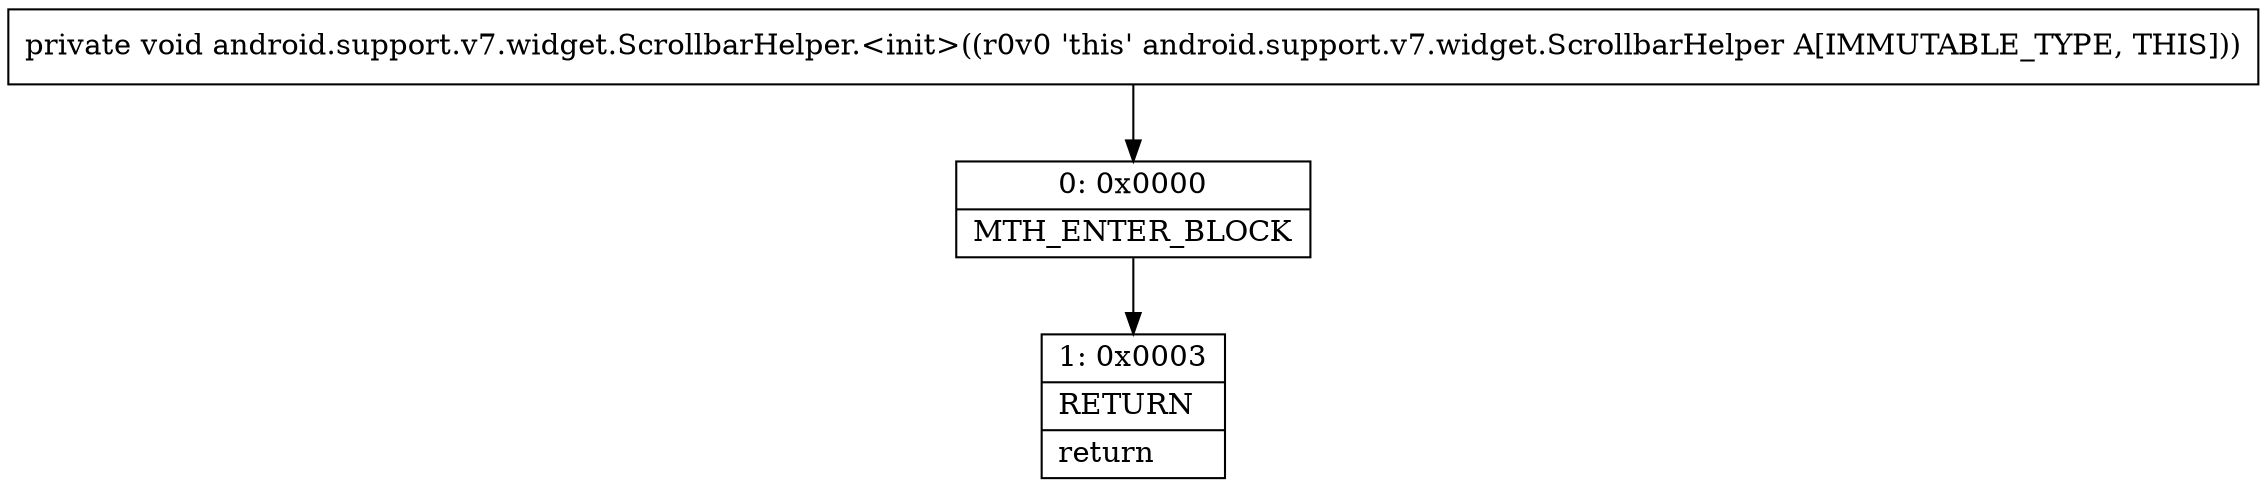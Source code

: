 digraph "CFG forandroid.support.v7.widget.ScrollbarHelper.\<init\>()V" {
Node_0 [shape=record,label="{0\:\ 0x0000|MTH_ENTER_BLOCK\l}"];
Node_1 [shape=record,label="{1\:\ 0x0003|RETURN\l|return\l}"];
MethodNode[shape=record,label="{private void android.support.v7.widget.ScrollbarHelper.\<init\>((r0v0 'this' android.support.v7.widget.ScrollbarHelper A[IMMUTABLE_TYPE, THIS])) }"];
MethodNode -> Node_0;
Node_0 -> Node_1;
}

